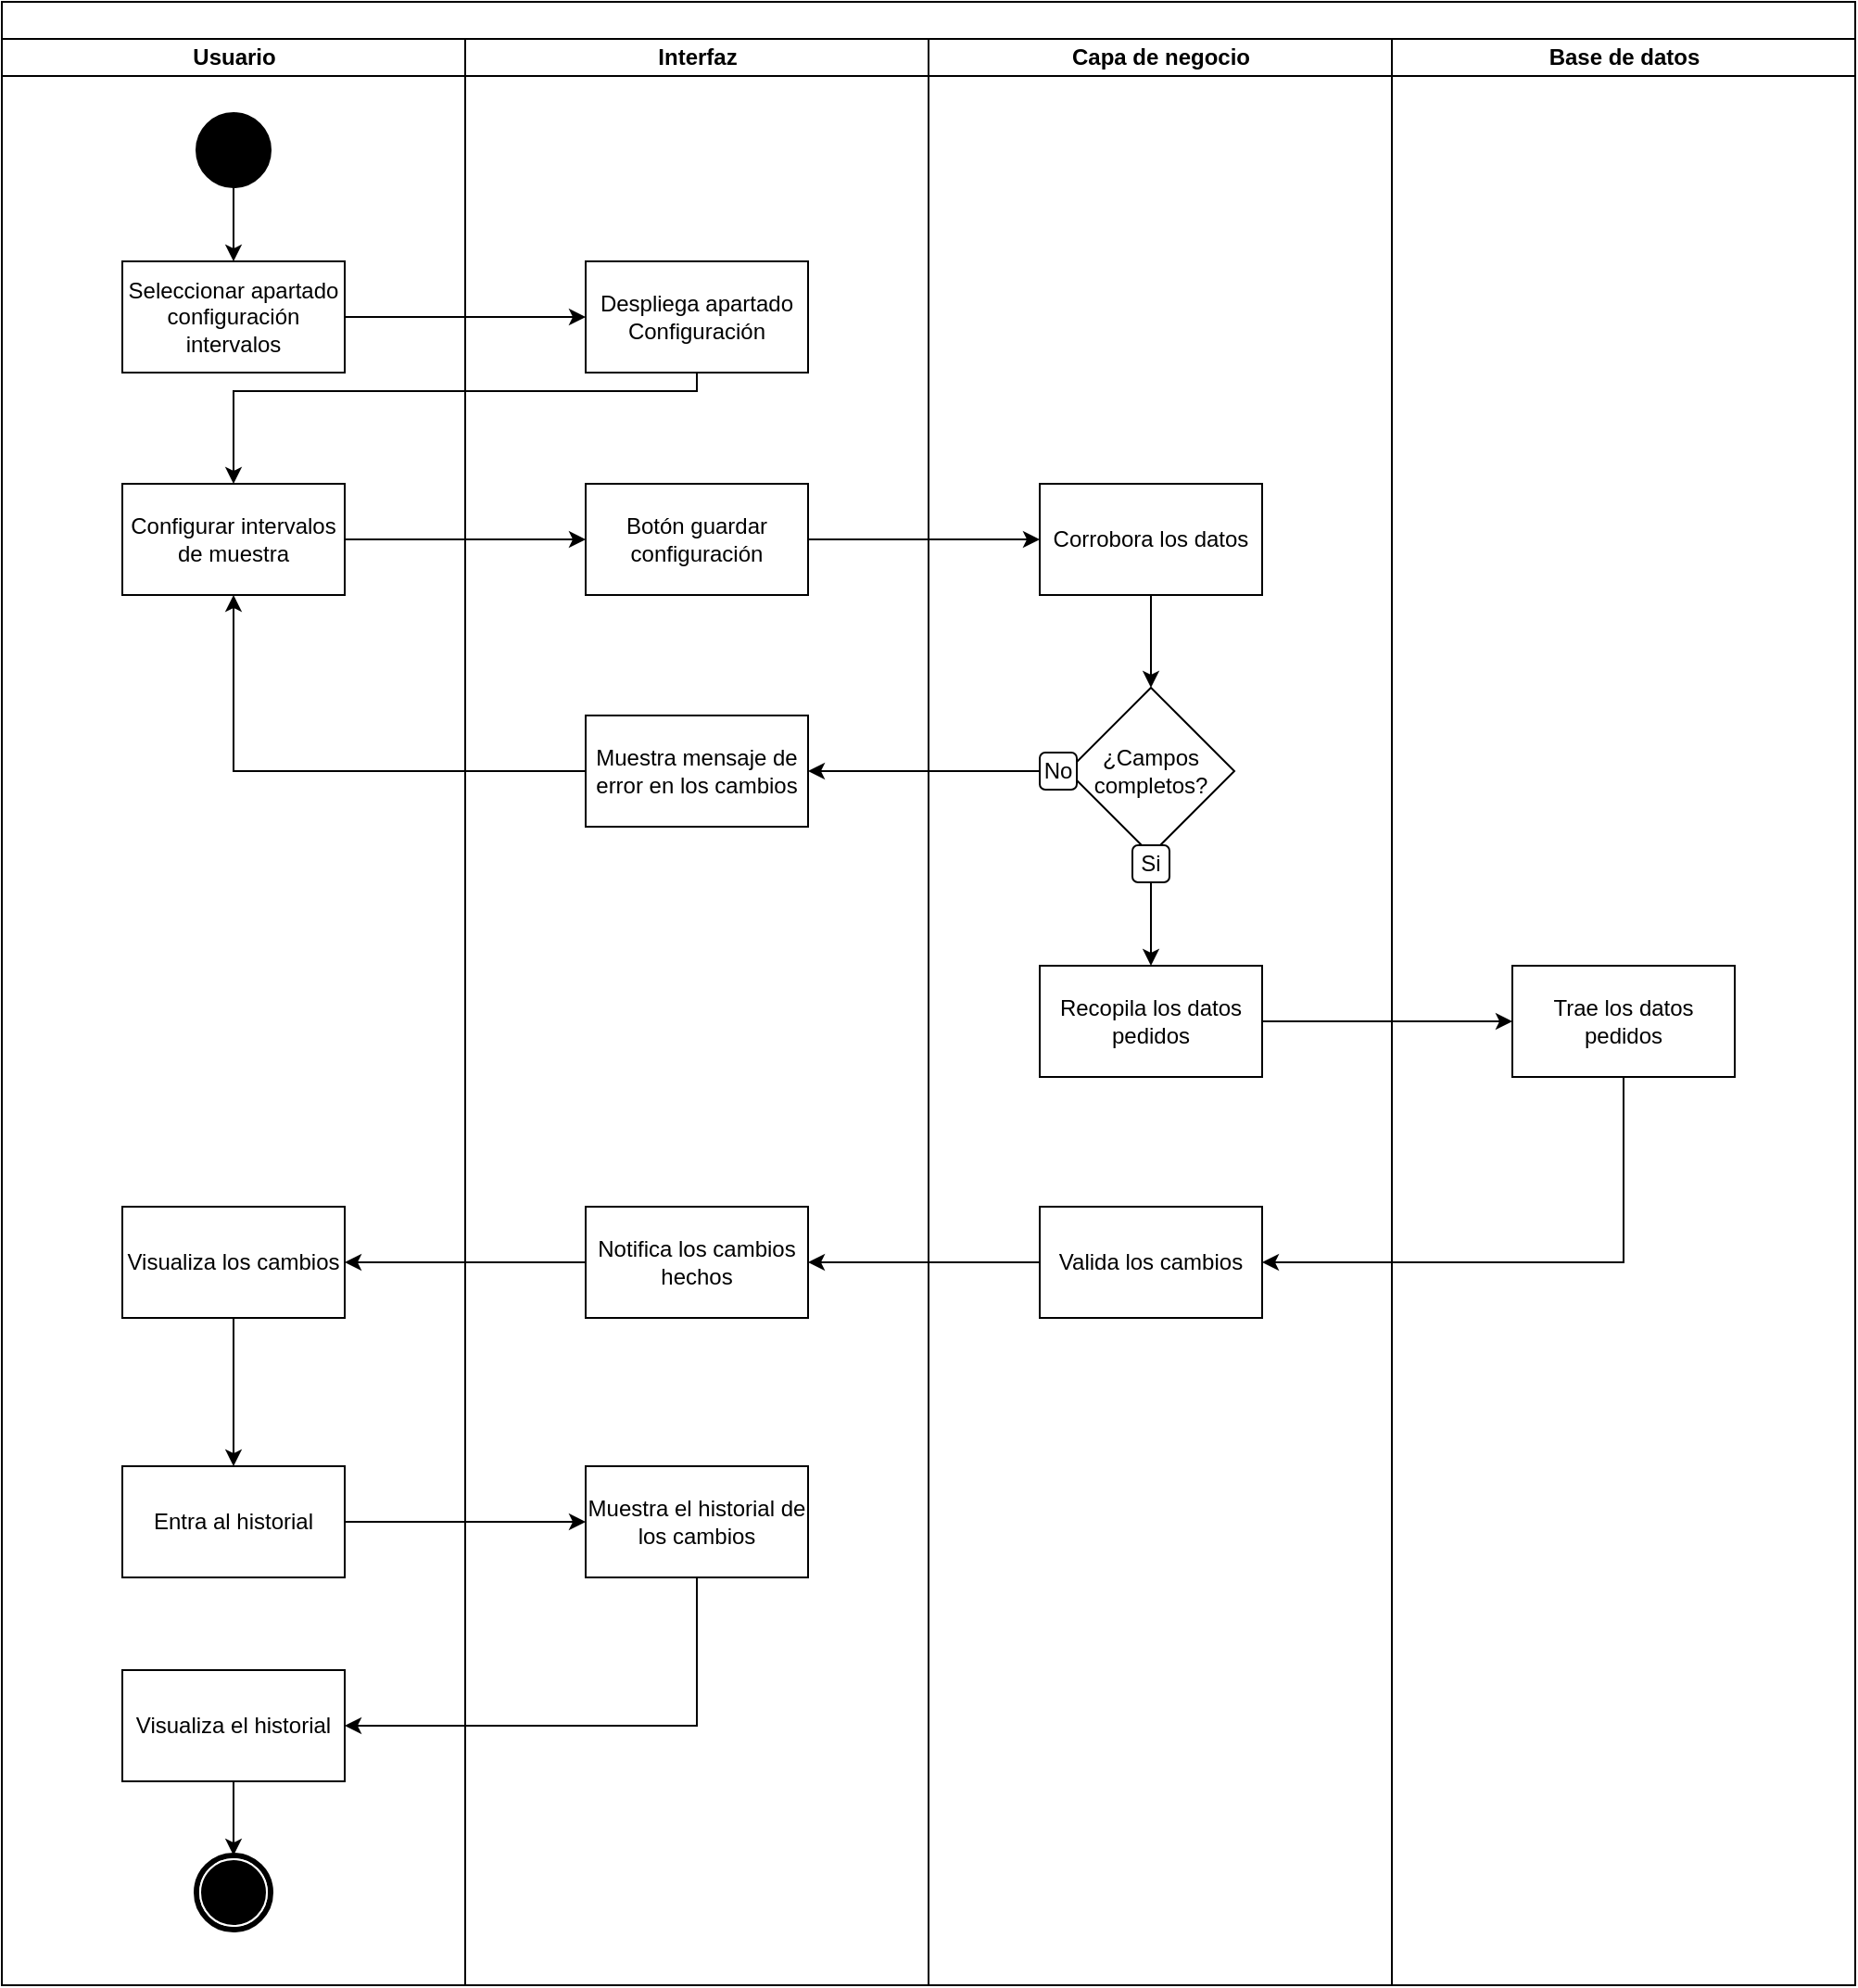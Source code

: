 <mxfile version="24.7.14">
  <diagram name="Page-1" id="0783ab3e-0a74-02c8-0abd-f7b4e66b4bec">
    <mxGraphModel grid="1" page="1" gridSize="10" guides="1" tooltips="1" connect="1" arrows="1" fold="1" pageScale="1" pageWidth="850" pageHeight="1100" background="none" math="0" shadow="0">
      <root>
        <mxCell id="0" />
        <mxCell id="1" parent="0" />
        <mxCell id="1c1d494c118603dd-1" value="" style="swimlane;html=1;childLayout=stackLayout;startSize=20;rounded=0;shadow=0;comic=0;labelBackgroundColor=none;strokeWidth=1;fontFamily=Verdana;fontSize=12;align=center;direction=east;" vertex="1" parent="1">
          <mxGeometry x="350" y="15" width="1000" height="1070" as="geometry">
            <mxRectangle y="20" width="70" height="30" as="alternateBounds" />
          </mxGeometry>
        </mxCell>
        <mxCell id="1c1d494c118603dd-2" value="Usuario" style="swimlane;html=1;startSize=20;" vertex="1" parent="1c1d494c118603dd-1">
          <mxGeometry y="20" width="250" height="1050" as="geometry" />
        </mxCell>
        <mxCell id="LnvEPzy6kQ-SbxnsCrJ--16" style="edgeStyle=orthogonalEdgeStyle;rounded=0;orthogonalLoop=1;jettySize=auto;html=1;entryX=0.5;entryY=0;entryDx=0;entryDy=0;" edge="1" parent="1c1d494c118603dd-2" source="60571a20871a0731-4" target="LnvEPzy6kQ-SbxnsCrJ--13">
          <mxGeometry relative="1" as="geometry" />
        </mxCell>
        <mxCell id="60571a20871a0731-4" value="" style="ellipse;whiteSpace=wrap;html=1;rounded=0;shadow=0;comic=0;labelBackgroundColor=none;strokeWidth=1;fillColor=#000000;fontFamily=Verdana;fontSize=12;align=center;" vertex="1" parent="1c1d494c118603dd-2">
          <mxGeometry x="105" y="40" width="40" height="40" as="geometry" />
        </mxCell>
        <mxCell id="60571a20871a0731-5" value="" style="shape=mxgraph.bpmn.shape;html=1;verticalLabelPosition=bottom;labelBackgroundColor=#ffffff;verticalAlign=top;perimeter=ellipsePerimeter;outline=end;symbol=terminate;rounded=0;shadow=0;comic=0;strokeWidth=1;fontFamily=Verdana;fontSize=12;align=center;" vertex="1" parent="1c1d494c118603dd-2">
          <mxGeometry x="105" y="980" width="40" height="40" as="geometry" />
        </mxCell>
        <mxCell id="LnvEPzy6kQ-SbxnsCrJ--13" value="Seleccionar apartado configuración intervalos" style="rounded=0;whiteSpace=wrap;html=1;" vertex="1" parent="1c1d494c118603dd-2">
          <mxGeometry x="65" y="120" width="120" height="60" as="geometry" />
        </mxCell>
        <mxCell id="LnvEPzy6kQ-SbxnsCrJ--26" value="Configurar intervalos de muestra" style="whiteSpace=wrap;html=1;rounded=0;" vertex="1" parent="1c1d494c118603dd-2">
          <mxGeometry x="65" y="240" width="120" height="60" as="geometry" />
        </mxCell>
        <mxCell id="LnvEPzy6kQ-SbxnsCrJ--57" value="" style="edgeStyle=orthogonalEdgeStyle;rounded=0;orthogonalLoop=1;jettySize=auto;html=1;" edge="1" parent="1c1d494c118603dd-2" source="LnvEPzy6kQ-SbxnsCrJ--53" target="LnvEPzy6kQ-SbxnsCrJ--56">
          <mxGeometry relative="1" as="geometry" />
        </mxCell>
        <mxCell id="LnvEPzy6kQ-SbxnsCrJ--53" value="Visualiza los cambios" style="whiteSpace=wrap;html=1;rounded=0;" vertex="1" parent="1c1d494c118603dd-2">
          <mxGeometry x="65" y="630" width="120" height="60" as="geometry" />
        </mxCell>
        <mxCell id="LnvEPzy6kQ-SbxnsCrJ--56" value="Entra al historial" style="whiteSpace=wrap;html=1;rounded=0;" vertex="1" parent="1c1d494c118603dd-2">
          <mxGeometry x="65" y="770" width="120" height="60" as="geometry" />
        </mxCell>
        <mxCell id="LnvEPzy6kQ-SbxnsCrJ--62" style="edgeStyle=orthogonalEdgeStyle;rounded=0;orthogonalLoop=1;jettySize=auto;html=1;" edge="1" parent="1c1d494c118603dd-2" source="LnvEPzy6kQ-SbxnsCrJ--60" target="60571a20871a0731-5">
          <mxGeometry relative="1" as="geometry" />
        </mxCell>
        <mxCell id="LnvEPzy6kQ-SbxnsCrJ--60" value="Visualiza el historial" style="whiteSpace=wrap;html=1;rounded=0;" vertex="1" parent="1c1d494c118603dd-2">
          <mxGeometry x="65" y="880" width="120" height="60" as="geometry" />
        </mxCell>
        <mxCell id="1c1d494c118603dd-3" value="Interfaz" style="swimlane;html=1;startSize=20;" vertex="1" parent="1c1d494c118603dd-1">
          <mxGeometry x="250" y="20" width="250" height="1050" as="geometry" />
        </mxCell>
        <mxCell id="LnvEPzy6kQ-SbxnsCrJ--24" value="Despliega apartado Configuración" style="rounded=0;whiteSpace=wrap;html=1;" vertex="1" parent="1c1d494c118603dd-3">
          <mxGeometry x="65" y="120" width="120" height="60" as="geometry" />
        </mxCell>
        <mxCell id="LnvEPzy6kQ-SbxnsCrJ--28" value="Botón guardar configuración" style="whiteSpace=wrap;html=1;rounded=0;" vertex="1" parent="1c1d494c118603dd-3">
          <mxGeometry x="65" y="240" width="120" height="60" as="geometry" />
        </mxCell>
        <mxCell id="LnvEPzy6kQ-SbxnsCrJ--40" value="Muestra mensaje de error en los cambios" style="whiteSpace=wrap;html=1;rounded=0;" vertex="1" parent="1c1d494c118603dd-3">
          <mxGeometry x="65" y="365" width="120" height="60" as="geometry" />
        </mxCell>
        <mxCell id="LnvEPzy6kQ-SbxnsCrJ--51" value="Notifica los cambios hechos" style="whiteSpace=wrap;html=1;rounded=0;" vertex="1" parent="1c1d494c118603dd-3">
          <mxGeometry x="65" y="630" width="120" height="60" as="geometry" />
        </mxCell>
        <mxCell id="LnvEPzy6kQ-SbxnsCrJ--58" value="Muestra el historial de los cambios" style="whiteSpace=wrap;html=1;rounded=0;" vertex="1" parent="1c1d494c118603dd-3">
          <mxGeometry x="65" y="770" width="120" height="60" as="geometry" />
        </mxCell>
        <mxCell id="1c1d494c118603dd-4" value="Capa de negocio" style="swimlane;html=1;startSize=20;" vertex="1" parent="1c1d494c118603dd-1">
          <mxGeometry x="500" y="20" width="250" height="1050" as="geometry">
            <mxRectangle x="500" y="20" width="40" height="970" as="alternateBounds" />
          </mxGeometry>
        </mxCell>
        <mxCell id="LnvEPzy6kQ-SbxnsCrJ--39" value="" style="edgeStyle=orthogonalEdgeStyle;rounded=0;orthogonalLoop=1;jettySize=auto;html=1;entryX=0.5;entryY=0;entryDx=0;entryDy=0;" edge="1" parent="1c1d494c118603dd-4" source="LnvEPzy6kQ-SbxnsCrJ--36" target="IqG-Zo2VAbiaXGqvBdSu-1">
          <mxGeometry relative="1" as="geometry">
            <mxPoint x="120" y="350" as="targetPoint" />
          </mxGeometry>
        </mxCell>
        <mxCell id="LnvEPzy6kQ-SbxnsCrJ--36" value="Corrobora los datos" style="whiteSpace=wrap;html=1;rounded=0;" vertex="1" parent="1c1d494c118603dd-4">
          <mxGeometry x="60" y="240" width="120" height="60" as="geometry" />
        </mxCell>
        <mxCell id="LnvEPzy6kQ-SbxnsCrJ--44" value="Recopila los datos pedidos" style="whiteSpace=wrap;html=1;rounded=0;" vertex="1" parent="1c1d494c118603dd-4">
          <mxGeometry x="60" y="500" width="120" height="60" as="geometry" />
        </mxCell>
        <mxCell id="LnvEPzy6kQ-SbxnsCrJ--48" value="Valida los cambios" style="whiteSpace=wrap;html=1;rounded=0;" vertex="1" parent="1c1d494c118603dd-4">
          <mxGeometry x="60" y="630" width="120" height="60" as="geometry" />
        </mxCell>
        <mxCell id="IqG-Zo2VAbiaXGqvBdSu-6" style="edgeStyle=orthogonalEdgeStyle;rounded=0;orthogonalLoop=1;jettySize=auto;html=1;entryX=0.5;entryY=0;entryDx=0;entryDy=0;" edge="1" parent="1c1d494c118603dd-4" source="IqG-Zo2VAbiaXGqvBdSu-3" target="LnvEPzy6kQ-SbxnsCrJ--44">
          <mxGeometry relative="1" as="geometry" />
        </mxCell>
        <mxCell id="IqG-Zo2VAbiaXGqvBdSu-7" value="" style="group" connectable="0" vertex="1" parent="1c1d494c118603dd-4">
          <mxGeometry x="60" y="350" width="105" height="105" as="geometry" />
        </mxCell>
        <mxCell id="IqG-Zo2VAbiaXGqvBdSu-1" value="¿Campos completos?" style="rhombus;whiteSpace=wrap;html=1;rounded=0;" vertex="1" parent="IqG-Zo2VAbiaXGqvBdSu-7">
          <mxGeometry x="15" width="90" height="90" as="geometry" />
        </mxCell>
        <mxCell id="IqG-Zo2VAbiaXGqvBdSu-2" value="No" style="rounded=1;whiteSpace=wrap;html=1;" vertex="1" parent="IqG-Zo2VAbiaXGqvBdSu-7">
          <mxGeometry y="35" width="20" height="20" as="geometry" />
        </mxCell>
        <mxCell id="IqG-Zo2VAbiaXGqvBdSu-3" value="Si" style="rounded=1;whiteSpace=wrap;html=1;" vertex="1" parent="IqG-Zo2VAbiaXGqvBdSu-7">
          <mxGeometry x="50" y="85" width="20" height="20" as="geometry" />
        </mxCell>
        <mxCell id="LnvEPzy6kQ-SbxnsCrJ--8" value="Base de datos" style="swimlane;html=1;startSize=20;" vertex="1" parent="1c1d494c118603dd-1">
          <mxGeometry x="750" y="20" width="250" height="1050" as="geometry">
            <mxRectangle x="500" y="20" width="40" height="970" as="alternateBounds" />
          </mxGeometry>
        </mxCell>
        <mxCell id="LnvEPzy6kQ-SbxnsCrJ--46" value="Trae los datos pedidos" style="whiteSpace=wrap;html=1;rounded=0;" vertex="1" parent="LnvEPzy6kQ-SbxnsCrJ--8">
          <mxGeometry x="65" y="500" width="120" height="60" as="geometry" />
        </mxCell>
        <mxCell id="LnvEPzy6kQ-SbxnsCrJ--25" style="edgeStyle=orthogonalEdgeStyle;rounded=0;orthogonalLoop=1;jettySize=auto;html=1;entryX=0;entryY=0.5;entryDx=0;entryDy=0;" edge="1" parent="1c1d494c118603dd-1" source="LnvEPzy6kQ-SbxnsCrJ--13" target="LnvEPzy6kQ-SbxnsCrJ--24">
          <mxGeometry relative="1" as="geometry" />
        </mxCell>
        <mxCell id="LnvEPzy6kQ-SbxnsCrJ--27" value="" style="edgeStyle=orthogonalEdgeStyle;rounded=0;orthogonalLoop=1;jettySize=auto;html=1;" edge="1" parent="1c1d494c118603dd-1" source="LnvEPzy6kQ-SbxnsCrJ--24" target="LnvEPzy6kQ-SbxnsCrJ--26">
          <mxGeometry relative="1" as="geometry">
            <Array as="points">
              <mxPoint x="375" y="210" />
              <mxPoint x="125" y="210" />
            </Array>
          </mxGeometry>
        </mxCell>
        <mxCell id="LnvEPzy6kQ-SbxnsCrJ--29" value="" style="edgeStyle=orthogonalEdgeStyle;rounded=0;orthogonalLoop=1;jettySize=auto;html=1;entryX=0;entryY=0.5;entryDx=0;entryDy=0;exitX=1;exitY=0.5;exitDx=0;exitDy=0;" edge="1" parent="1c1d494c118603dd-1" source="LnvEPzy6kQ-SbxnsCrJ--26" target="LnvEPzy6kQ-SbxnsCrJ--28">
          <mxGeometry relative="1" as="geometry">
            <mxPoint x="210" y="290" as="sourcePoint" />
            <Array as="points" />
          </mxGeometry>
        </mxCell>
        <mxCell id="LnvEPzy6kQ-SbxnsCrJ--37" value="" style="edgeStyle=orthogonalEdgeStyle;rounded=0;orthogonalLoop=1;jettySize=auto;html=1;" edge="1" parent="1c1d494c118603dd-1" source="LnvEPzy6kQ-SbxnsCrJ--28" target="LnvEPzy6kQ-SbxnsCrJ--36">
          <mxGeometry relative="1" as="geometry" />
        </mxCell>
        <mxCell id="LnvEPzy6kQ-SbxnsCrJ--42" style="edgeStyle=orthogonalEdgeStyle;rounded=0;orthogonalLoop=1;jettySize=auto;html=1;entryX=0.5;entryY=1;entryDx=0;entryDy=0;" edge="1" parent="1c1d494c118603dd-1" source="LnvEPzy6kQ-SbxnsCrJ--40" target="LnvEPzy6kQ-SbxnsCrJ--26">
          <mxGeometry relative="1" as="geometry" />
        </mxCell>
        <mxCell id="LnvEPzy6kQ-SbxnsCrJ--47" value="" style="edgeStyle=orthogonalEdgeStyle;rounded=0;orthogonalLoop=1;jettySize=auto;html=1;" edge="1" parent="1c1d494c118603dd-1" source="LnvEPzy6kQ-SbxnsCrJ--44" target="LnvEPzy6kQ-SbxnsCrJ--46">
          <mxGeometry relative="1" as="geometry" />
        </mxCell>
        <mxCell id="LnvEPzy6kQ-SbxnsCrJ--49" value="" style="edgeStyle=orthogonalEdgeStyle;rounded=0;orthogonalLoop=1;jettySize=auto;html=1;" edge="1" parent="1c1d494c118603dd-1" source="LnvEPzy6kQ-SbxnsCrJ--46" target="LnvEPzy6kQ-SbxnsCrJ--48">
          <mxGeometry relative="1" as="geometry">
            <Array as="points">
              <mxPoint x="875" y="680" />
            </Array>
          </mxGeometry>
        </mxCell>
        <mxCell id="LnvEPzy6kQ-SbxnsCrJ--52" value="" style="edgeStyle=orthogonalEdgeStyle;rounded=0;orthogonalLoop=1;jettySize=auto;html=1;" edge="1" parent="1c1d494c118603dd-1" source="LnvEPzy6kQ-SbxnsCrJ--48" target="LnvEPzy6kQ-SbxnsCrJ--51">
          <mxGeometry relative="1" as="geometry" />
        </mxCell>
        <mxCell id="LnvEPzy6kQ-SbxnsCrJ--54" value="" style="edgeStyle=orthogonalEdgeStyle;rounded=0;orthogonalLoop=1;jettySize=auto;html=1;" edge="1" parent="1c1d494c118603dd-1" source="LnvEPzy6kQ-SbxnsCrJ--51" target="LnvEPzy6kQ-SbxnsCrJ--53">
          <mxGeometry relative="1" as="geometry" />
        </mxCell>
        <mxCell id="LnvEPzy6kQ-SbxnsCrJ--59" value="" style="edgeStyle=orthogonalEdgeStyle;rounded=0;orthogonalLoop=1;jettySize=auto;html=1;exitX=1;exitY=0.5;exitDx=0;exitDy=0;" edge="1" parent="1c1d494c118603dd-1" source="LnvEPzy6kQ-SbxnsCrJ--56" target="LnvEPzy6kQ-SbxnsCrJ--58">
          <mxGeometry relative="1" as="geometry">
            <mxPoint x="185" y="810" as="sourcePoint" />
          </mxGeometry>
        </mxCell>
        <mxCell id="LnvEPzy6kQ-SbxnsCrJ--61" value="" style="edgeStyle=orthogonalEdgeStyle;rounded=0;orthogonalLoop=1;jettySize=auto;html=1;" edge="1" parent="1c1d494c118603dd-1" source="LnvEPzy6kQ-SbxnsCrJ--58" target="LnvEPzy6kQ-SbxnsCrJ--60">
          <mxGeometry relative="1" as="geometry">
            <Array as="points">
              <mxPoint x="375" y="930" />
            </Array>
          </mxGeometry>
        </mxCell>
        <mxCell id="IqG-Zo2VAbiaXGqvBdSu-5" style="edgeStyle=orthogonalEdgeStyle;rounded=0;orthogonalLoop=1;jettySize=auto;html=1;entryX=1;entryY=0.5;entryDx=0;entryDy=0;" edge="1" parent="1c1d494c118603dd-1" source="IqG-Zo2VAbiaXGqvBdSu-2" target="LnvEPzy6kQ-SbxnsCrJ--40">
          <mxGeometry relative="1" as="geometry" />
        </mxCell>
      </root>
    </mxGraphModel>
  </diagram>
</mxfile>
